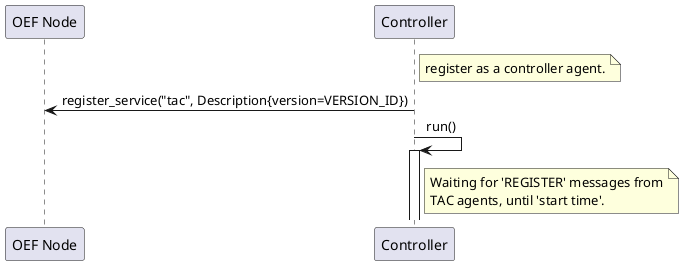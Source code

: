 @startuml

participant "OEF Node"
participant "Controller"

note right of "Controller"
    register as a controller agent.
end note

"Controller"->"OEF Node": register_service("tac", Description{version=VERSION_ID})
"Controller"->"Controller": run()
activate "Controller"

note right of "Controller"
    Waiting for 'REGISTER' messages from
    TAC agents, until 'start time'.
end note

@enduml
